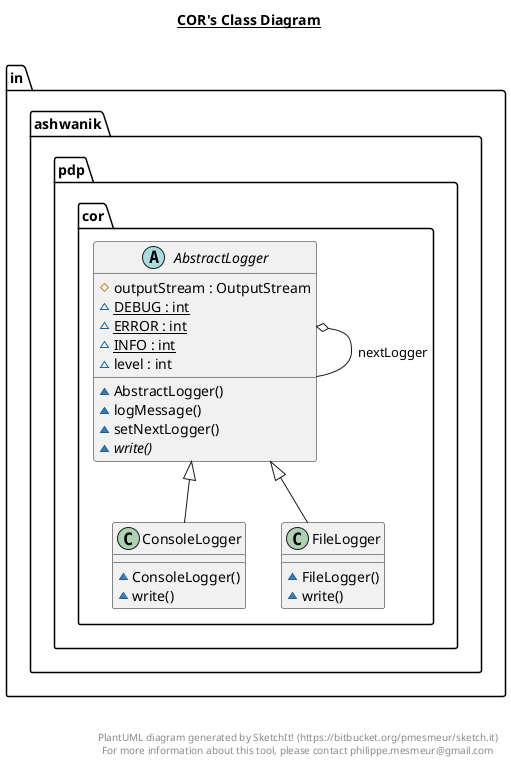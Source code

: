 @startuml

title __COR's Class Diagram__\n

  namespace in.ashwanik.pdp.cor {
    abstract class in.ashwanik.pdp.cor.AbstractLogger {
        # outputStream : OutputStream
        {static} ~ DEBUG : int
        {static} ~ ERROR : int
        {static} ~ INFO : int
        ~ level : int
        ~ AbstractLogger()
        ~ logMessage()
        ~ setNextLogger()
        {abstract} ~ write()
    }
  }
  

  namespace in.ashwanik.pdp.cor {
    class in.ashwanik.pdp.cor.ConsoleLogger {
        ~ ConsoleLogger()
        ~ write()
    }
  }
  

  namespace in.ashwanik.pdp.cor {
    class in.ashwanik.pdp.cor.FileLogger {
        ~ FileLogger()
        ~ write()
    }
  }
  

  in.ashwanik.pdp.cor.AbstractLogger o-- in.ashwanik.pdp.cor.AbstractLogger : nextLogger
  in.ashwanik.pdp.cor.ConsoleLogger -up-|> in.ashwanik.pdp.cor.AbstractLogger
  in.ashwanik.pdp.cor.FileLogger -up-|> in.ashwanik.pdp.cor.AbstractLogger


right footer


PlantUML diagram generated by SketchIt! (https://bitbucket.org/pmesmeur/sketch.it)
For more information about this tool, please contact philippe.mesmeur@gmail.com
endfooter

@enduml

